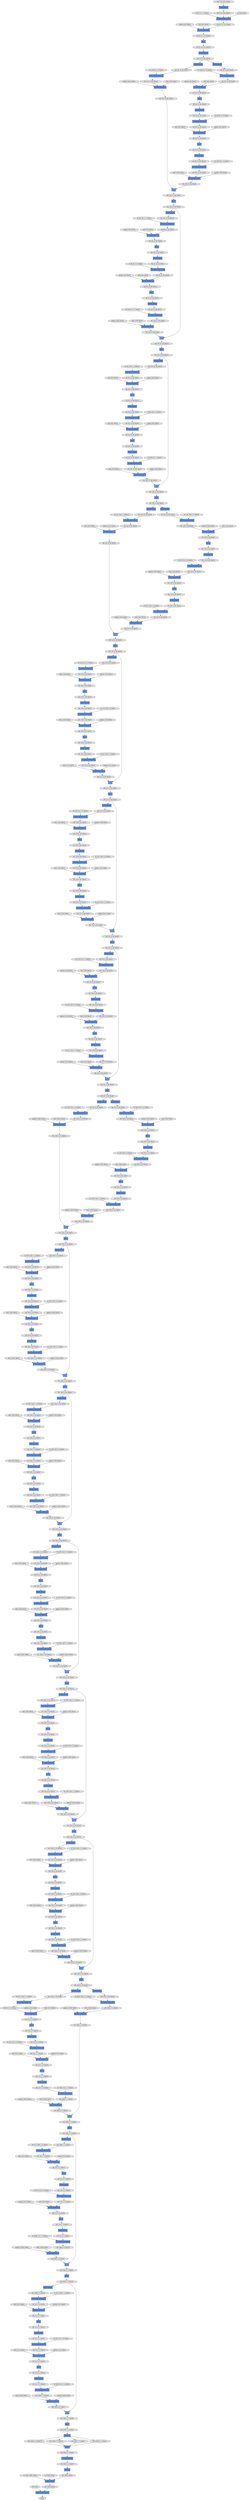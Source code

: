 digraph graphname{rankdir=TB;47619555819600 [label="(64, 512, 2, 7), float32",shape="octagon",fillcolor="#E0E0E0",style="filled"];47619555622992 [label="(64, 512, 8, 28), float32",shape="octagon",fillcolor="#E0E0E0",style="filled"];47619555819728 [label="BatchNormalization",shape="record",fillcolor="#6495ED",style="filled"];47619555623120 [label="(64, 512, 8, 28), float32",shape="octagon",fillcolor="#E0E0E0",style="filled"];47619548807376 [label="(64, 64, 15, 56), float32",shape="octagon",fillcolor="#E0E0E0",style="filled"];47619555623184 [label="(64, 512, 8, 28), float32",shape="octagon",fillcolor="#E0E0E0",style="filled"];47619548807440 [label="(64, 64, 15, 56), float32",shape="octagon",fillcolor="#E0E0E0",style="filled"];47619555819856 [label="(64, 512, 2, 7), float32",shape="octagon",fillcolor="#E0E0E0",style="filled"];47619548807504 [label="HaloExchange",shape="record",fillcolor="#6495ED",style="filled"];47617918304656 [label="W: (256, 256, 3, 3), float32",shape="octagon",fillcolor="#E0E0E0",style="filled"];47619555688848 [label="HaloExchange",shape="record",fillcolor="#6495ED",style="filled"];47617918239120 [label="W: (256, 1024, 1, 1), float32",shape="octagon",fillcolor="#E0E0E0",style="filled"];47619548807568 [label="(64, 64, 15, 56), float32",shape="octagon",fillcolor="#E0E0E0",style="filled"];47619555688912 [label="(64, 1024, 4, 14), float32",shape="octagon",fillcolor="#E0E0E0",style="filled"];47619555623376 [label="BatchNormalization",shape="record",fillcolor="#6495ED",style="filled"];47619548807696 [label="(64, 256, 15, 56), float32",shape="octagon",fillcolor="#E0E0E0",style="filled"];47619555852880 [label="(64, 2048, 2, 7), float32",shape="octagon",fillcolor="#E0E0E0",style="filled"];47619548807760 [label="(64, 256, 15, 56), float32",shape="octagon",fillcolor="#E0E0E0",style="filled"];47619555689104 [label="(64, 1024, 4, 14), float32",shape="octagon",fillcolor="#E0E0E0",style="filled"];47619548807824 [label="(64, 256, 15, 56), float32",shape="octagon",fillcolor="#E0E0E0",style="filled"];47619555853008 [label="(64, 2048, 2, 7), float32",shape="octagon",fillcolor="#E0E0E0",style="filled"];47619555820240 [label="(64, 512, 2, 7), float32",shape="octagon",fillcolor="#E0E0E0",style="filled"];47619548807888 [label="HaloExchange",shape="record",fillcolor="#6495ED",style="filled"];47619555853072 [label="(64, 2048, 2, 7), float32",shape="octagon",fillcolor="#E0E0E0",style="filled"];47619555623696 [label="(64, 512, 8, 28), float32",shape="octagon",fillcolor="#E0E0E0",style="filled"];47617918305104 [label="gamma: (256), float32",shape="octagon",fillcolor="#E0E0E0",style="filled"];47617918239568 [label="gamma: (256), float32",shape="octagon",fillcolor="#E0E0E0",style="filled"];47619555689488 [label="(64, 256, 4, 14), float32",shape="octagon",fillcolor="#E0E0E0",style="filled"];47619548808208 [label="BatchNormalization",shape="record",fillcolor="#6495ED",style="filled"];47619548808272 [label="(64, 256, 15, 56), float32",shape="octagon",fillcolor="#E0E0E0",style="filled"];47617918305424 [label="beta: (256), float32",shape="octagon",fillcolor="#E0E0E0",style="filled"];47617918239888 [label="beta: (256), float32",shape="octagon",fillcolor="#E0E0E0",style="filled"];47619548808400 [label="HaloExchange",shape="record",fillcolor="#6495ED",style="filled"];47619555624208 [label="AllGather",shape="record",fillcolor="#6495ED",style="filled"];47619548808464 [label="Convolution2DFunction",shape="record",fillcolor="#6495ED",style="filled"];47619555853648 [label="(64, 2048, 2, 7), float32",shape="octagon",fillcolor="#E0E0E0",style="filled"];47619555624272 [label="(64, 512, 8, 28), float32",shape="octagon",fillcolor="#E0E0E0",style="filled"];47619548808528 [label="(64, 256, 15, 56), float32",shape="octagon",fillcolor="#E0E0E0",style="filled"];47619555820944 [label="(64, 512, 2, 7), float32",shape="octagon",fillcolor="#E0E0E0",style="filled"];47619555689872 [label="BatchNormalization",shape="record",fillcolor="#6495ED",style="filled"];47619548808592 [label="_ + _",shape="record",fillcolor="#6495ED",style="filled"];47619555821072 [label="Convolution2DFunction",shape="record",fillcolor="#6495ED",style="filled"];47617918305808 [label="W: (1024, 256, 1, 1), float32",shape="octagon",fillcolor="#E0E0E0",style="filled"];47617918240272 [label="W: (256, 256, 3, 3), float32",shape="octagon",fillcolor="#E0E0E0",style="filled"];47619548808720 [label="(64, 64, 15, 56), float32",shape="octagon",fillcolor="#E0E0E0",style="filled"];47619548808784 [label="Convolution2DFunction",shape="record",fillcolor="#6495ED",style="filled"];47619555853968 [label="(64, 2048, 2, 7), float32",shape="octagon",fillcolor="#E0E0E0",style="filled"];47619555821200 [label="(64, 512, 2, 7), float32",shape="octagon",fillcolor="#E0E0E0",style="filled"];47619548808848 [label="(64, 64, 15, 56), float32",shape="octagon",fillcolor="#E0E0E0",style="filled"];47619555854032 [label="(64), int32",shape="octagon",fillcolor="#E0E0E0",style="filled"];47619555690192 [label="(64, 256, 4, 14), float32",shape="octagon",fillcolor="#E0E0E0",style="filled"];47619548808912 [label="Convolution2DFunction",shape="record",fillcolor="#6495ED",style="filled"];47619555690320 [label="Convolution2DFunction",shape="record",fillcolor="#6495ED",style="filled"];47619555624784 [label="(64, 256, 4, 14), float32",shape="octagon",fillcolor="#E0E0E0",style="filled"];47619555821456 [label="(64, 512, 2, 7), float32",shape="octagon",fillcolor="#E0E0E0",style="filled"];47619555854288 [label="(64, 2048, 8, 7), float32",shape="octagon",fillcolor="#E0E0E0",style="filled"];47617918306256 [label="gamma: (1024), float32",shape="octagon",fillcolor="#E0E0E0",style="filled"];47619555690448 [label="(64, 256, 4, 14), float32",shape="octagon",fillcolor="#E0E0E0",style="filled"];47617918240720 [label="gamma: (256), float32",shape="octagon",fillcolor="#E0E0E0",style="filled"];47619548809168 [label="BatchNormalization",shape="record",fillcolor="#6495ED",style="filled"];47619548809232 [label="(64, 64, 15, 56), float32",shape="octagon",fillcolor="#E0E0E0",style="filled"];47619555821648 [label="ReLU",shape="record",fillcolor="#6495ED",style="filled"];47619555690576 [label="BatchNormalization",shape="record",fillcolor="#6495ED",style="filled"];47619555821712 [label="HaloExchange",shape="record",fillcolor="#6495ED",style="filled"];47619548809360 [label="(64, 64, 15, 56), float32",shape="octagon",fillcolor="#E0E0E0",style="filled"];47619555854544 [label="Reshape",shape="record",fillcolor="#6495ED",style="filled"];47619555821776 [label="ReLU",shape="record",fillcolor="#6495ED",style="filled"];47619555690704 [label="(64, 256, 4, 14), float32",shape="octagon",fillcolor="#E0E0E0",style="filled"];47619555625168 [label="HaloExchange",shape="record",fillcolor="#6495ED",style="filled"];47619555821840 [label="(64, 2048, 2, 7), float32",shape="octagon",fillcolor="#E0E0E0",style="filled"];47617918306576 [label="beta: (1024), float32",shape="octagon",fillcolor="#E0E0E0",style="filled"];47617918241040 [label="beta: (256), float32",shape="octagon",fillcolor="#E0E0E0",style="filled"];47619548809488 [label="ReLU",shape="record",fillcolor="#6495ED",style="filled"];47619548809552 [label="(64, 64, 15, 56), float32",shape="octagon",fillcolor="#E0E0E0",style="filled"];47619555821968 [label="(64, 2048, 2, 7), float32",shape="octagon",fillcolor="#E0E0E0",style="filled"];47619548809616 [label="ReLU",shape="record",fillcolor="#6495ED",style="filled"];47617843857808 [label="W: (64, 3, 7, 7), float32",shape="octagon",fillcolor="#E0E0E0",style="filled"];47619555822032 [label="BatchNormalization",shape="record",fillcolor="#6495ED",style="filled"];47619555690960 [label="ReLU",shape="record",fillcolor="#6495ED",style="filled"];47619555625424 [label="Convolution2DFunction",shape="record",fillcolor="#6495ED",style="filled"];47619548809680 [label="(64, 64, 15, 56), float32",shape="octagon",fillcolor="#E0E0E0",style="filled"];47619555854864 [label="(64, 2048, 2, 1), float32",shape="octagon",fillcolor="#E0E0E0",style="filled"];47619555691024 [label="(64, 256, 4, 14), float32",shape="octagon",fillcolor="#E0E0E0",style="filled"];47619555625488 [label="(64, 256, 4, 14), float32",shape="octagon",fillcolor="#E0E0E0",style="filled"];47619548809744 [label="Convolution2DFunction",shape="record",fillcolor="#6495ED",style="filled"];47619555822224 [label="ReLU",shape="record",fillcolor="#6495ED",style="filled"];47617918241424 [label="W: (1024, 256, 1, 1), float32",shape="octagon",fillcolor="#E0E0E0",style="filled"];47619555625616 [label="_ + _",shape="record",fillcolor="#6495ED",style="filled"];47619555625744 [label="(64, 256, 4, 14), float32",shape="octagon",fillcolor="#E0E0E0",style="filled"];47619548810000 [label="BatchNormalization",shape="record",fillcolor="#6495ED",style="filled"];47619548810064 [label="(64, 64, 15, 56), float32",shape="octagon",fillcolor="#E0E0E0",style="filled"];47619555822480 [label="Convolution2DFunction",shape="record",fillcolor="#6495ED",style="filled"];47617918307216 [label="W: (256, 1024, 1, 1), float32",shape="octagon",fillcolor="#E0E0E0",style="filled"];47619555691408 [label="ReLU",shape="record",fillcolor="#6495ED",style="filled"];47619555625872 [label="HaloExchange",shape="record",fillcolor="#6495ED",style="filled"];47619555822544 [label="(64, 2048, 2, 7), float32",shape="octagon",fillcolor="#E0E0E0",style="filled"];47619548810192 [label="(64, 64, 15, 56), float32",shape="octagon",fillcolor="#E0E0E0",style="filled"];47617843858320 [label="gamma: (64), float32",shape="octagon",fillcolor="#E0E0E0",style="filled"];47619555855376 [label="LinearFunction",shape="record",fillcolor="#6495ED",style="filled"];47619555626000 [label="(64, 256, 4, 14), float32",shape="octagon",fillcolor="#E0E0E0",style="filled"];47619548810256 [label="HaloExchange",shape="record",fillcolor="#6495ED",style="filled"];47617918241872 [label="gamma: (1024), float32",shape="octagon",fillcolor="#E0E0E0",style="filled"];47619548810320 [label="(64, 256, 15, 56), float32",shape="octagon",fillcolor="#E0E0E0",style="filled"];47619555691664 [label="Convolution2DFunction",shape="record",fillcolor="#6495ED",style="filled"];47619548810384 [label="(64, 256, 15, 56), float32",shape="octagon",fillcolor="#E0E0E0",style="filled"];47619555691728 [label="(64, 256, 4, 14), float32",shape="octagon",fillcolor="#E0E0E0",style="filled"];47619548810448 [label="(64, 256, 15, 56), float32",shape="octagon",fillcolor="#E0E0E0",style="filled"];47617843858640 [label="beta: (64), float32",shape="octagon",fillcolor="#E0E0E0",style="filled"];47619548810512 [label="BatchNormalization",shape="record",fillcolor="#6495ED",style="filled"];47617918307664 [label="gamma: (256), float32",shape="octagon",fillcolor="#E0E0E0",style="filled"];47619555691856 [label="HaloExchange",shape="record",fillcolor="#6495ED",style="filled"];47619555626320 [label="ReLU",shape="record",fillcolor="#6495ED",style="filled"];47619548810576 [label="BatchNormalization",shape="record",fillcolor="#6495ED",style="filled"];47619555855760 [label="(64, 4096), float32",shape="octagon",fillcolor="#E0E0E0",style="filled"];47617918242192 [label="beta: (1024), float32",shape="octagon",fillcolor="#E0E0E0",style="filled"];47619555626384 [label="(64, 256, 4, 14), float32",shape="octagon",fillcolor="#E0E0E0",style="filled"];47619555823056 [label="Concat",shape="record",fillcolor="#6495ED",style="filled"];47619555691984 [label="(64, 256, 4, 14), float32",shape="octagon",fillcolor="#E0E0E0",style="filled"];47619555823120 [label="(64, 2048, 2, 7), float32",shape="octagon",fillcolor="#E0E0E0",style="filled"];47619555692112 [label="_ + _",shape="record",fillcolor="#6495ED",style="filled"];47619548810832 [label="ReLU",shape="record",fillcolor="#6495ED",style="filled"];47617918307984 [label="beta: (256), float32",shape="octagon",fillcolor="#E0E0E0",style="filled"];47619548810896 [label="(64, 256, 15, 56), float32",shape="octagon",fillcolor="#E0E0E0",style="filled"];47619555823312 [label="(64, 2048, 2, 7), float32",shape="octagon",fillcolor="#E0E0E0",style="filled"];47619555692240 [label="(64, 256, 4, 14), float32",shape="octagon",fillcolor="#E0E0E0",style="filled"];47619555823376 [label="HaloExchange",shape="record",fillcolor="#6495ED",style="filled"];47619555626768 [label="Convolution2DFunction",shape="record",fillcolor="#6495ED",style="filled"];47619555823440 [label="Convolution2DFunction",shape="record",fillcolor="#6495ED",style="filled"];47619548811088 [label="HaloExchange",shape="record",fillcolor="#6495ED",style="filled"];47619555856272 [label="(64, 1000), float32",shape="octagon",fillcolor="#E0E0E0",style="filled"];47619548811152 [label="(64, 256, 15, 56), float32",shape="octagon",fillcolor="#E0E0E0",style="filled"];47617843859344 [label="W: (64, 64, 1, 1), float32",shape="octagon",fillcolor="#E0E0E0",style="filled"];47619555856336 [label="float32",shape="octagon",fillcolor="#E0E0E0",style="filled"];47619555692496 [label="Convolution2DFunction",shape="record",fillcolor="#6495ED",style="filled"];47617918242768 [label="W: (256, 1024, 1, 1), float32",shape="octagon",fillcolor="#E0E0E0",style="filled"];47619548811216 [label="ReLU",shape="record",fillcolor="#6495ED",style="filled"];47619555790992 [label="(64, 2048, 2, 7), float32",shape="octagon",fillcolor="#E0E0E0",style="filled"];47619555791120 [label="(64, 1024, 4, 14), float32",shape="octagon",fillcolor="#E0E0E0",style="filled"];47619555791184 [label="HaloExchange",shape="record",fillcolor="#6495ED",style="filled"];47619555791376 [label="BatchNormalization",shape="record",fillcolor="#6495ED",style="filled"];47619555791632 [label="HaloExchange",shape="record",fillcolor="#6495ED",style="filled"];47619555791696 [label="(64, 2048, 2, 7), float32",shape="octagon",fillcolor="#E0E0E0",style="filled"];47619555792080 [label="(64, 2048, 2, 7), float32",shape="octagon",fillcolor="#E0E0E0",style="filled"];47619555792208 [label="(64, 2048, 2, 7), float32",shape="octagon",fillcolor="#E0E0E0",style="filled"];47619555792336 [label="(64, 2048, 2, 7), float32",shape="octagon",fillcolor="#E0E0E0",style="filled"];47619555792400 [label="_ + _",shape="record",fillcolor="#6495ED",style="filled"];47619555792592 [label="Convolution2DFunction",shape="record",fillcolor="#6495ED",style="filled"];47619555792848 [label="HaloExchange",shape="record",fillcolor="#6495ED",style="filled"];47619555792912 [label="(64, 2048, 2, 7), float32",shape="octagon",fillcolor="#E0E0E0",style="filled"];47619555793424 [label="HaloExchange",shape="record",fillcolor="#6495ED",style="filled"];47619555793488 [label="(64, 2048, 2, 7), float32",shape="octagon",fillcolor="#E0E0E0",style="filled"];47619555793936 [label="ReLU",shape="record",fillcolor="#6495ED",style="filled"];47619555794000 [label="(64, 512, 2, 7), float32",shape="octagon",fillcolor="#E0E0E0",style="filled"];47619555794384 [label="Convolution2DFunction",shape="record",fillcolor="#6495ED",style="filled"];47619555794640 [label="BatchNormalization",shape="record",fillcolor="#6495ED",style="filled"];47619555794704 [label="(64, 512, 2, 7), float32",shape="octagon",fillcolor="#E0E0E0",style="filled"];47619555794832 [label="ReLU",shape="record",fillcolor="#6495ED",style="filled"];47619555696720 [label="BatchNormalization",shape="record",fillcolor="#6495ED",style="filled"];47617918279760 [label="gamma: (256), float32",shape="octagon",fillcolor="#E0E0E0",style="filled"];47619555696784 [label="(64, 1024, 4, 14), float32",shape="octagon",fillcolor="#E0E0E0",style="filled"];47617918345424 [label="gamma: (512), float32",shape="octagon",fillcolor="#E0E0E0",style="filled"];47619555696912 [label="(64, 1024, 4, 14), float32",shape="octagon",fillcolor="#E0E0E0",style="filled"];47617844060496 [label="W: (128, 512, 1, 1), float32",shape="octagon",fillcolor="#E0E0E0",style="filled"];47617918280080 [label="beta: (256), float32",shape="octagon",fillcolor="#E0E0E0",style="filled"];47617918345744 [label="beta: (512), float32",shape="octagon",fillcolor="#E0E0E0",style="filled"];47619555664592 [label="(64, 256, 4, 14), float32",shape="octagon",fillcolor="#E0E0E0",style="filled"];47617918280464 [label="W: (256, 256, 3, 3), float32",shape="octagon",fillcolor="#E0E0E0",style="filled"];47619555697424 [label="BatchNormalization",shape="record",fillcolor="#6495ED",style="filled"];47617844060944 [label="gamma: (128), float32",shape="octagon",fillcolor="#E0E0E0",style="filled"];47619555697488 [label="(64, 1024, 4, 14), float32",shape="octagon",fillcolor="#E0E0E0",style="filled"];47619555664720 [label="BatchNormalization",shape="record",fillcolor="#6495ED",style="filled"];47617918346128 [label="W: (2048, 512, 1, 1), float32",shape="octagon",fillcolor="#E0E0E0",style="filled"];47619555664848 [label="(64, 256, 4, 14), float32",shape="octagon",fillcolor="#E0E0E0",style="filled"];47619555664976 [label="BatchNormalization",shape="record",fillcolor="#6495ED",style="filled"];47617844061264 [label="beta: (128), float32",shape="octagon",fillcolor="#E0E0E0",style="filled"];47617918280912 [label="gamma: (256), float32",shape="octagon",fillcolor="#E0E0E0",style="filled"];47619555665104 [label="(64, 256, 4, 14), float32",shape="octagon",fillcolor="#E0E0E0",style="filled"];47617918346576 [label="gamma: (2048), float32",shape="octagon",fillcolor="#E0E0E0",style="filled"];47619555698000 [label="HaloExchange",shape="record",fillcolor="#6495ED",style="filled"];47619555698064 [label="(64, 1024, 4, 14), float32",shape="octagon",fillcolor="#E0E0E0",style="filled"];47617844061648 [label="W: (128, 128, 3, 3), float32",shape="octagon",fillcolor="#E0E0E0",style="filled"];47617918281232 [label="beta: (256), float32",shape="octagon",fillcolor="#E0E0E0",style="filled"];47619555698256 [label="(64, 1024, 4, 14), float32",shape="octagon",fillcolor="#E0E0E0",style="filled"];47619555665488 [label="(64, 256, 4, 14), float32",shape="octagon",fillcolor="#E0E0E0",style="filled"];47617918346896 [label="beta: (2048), float32",shape="octagon",fillcolor="#E0E0E0",style="filled"];47617918281616 [label="W: (1024, 256, 1, 1), float32",shape="octagon",fillcolor="#E0E0E0",style="filled"];47617844062096 [label="gamma: (128), float32",shape="octagon",fillcolor="#E0E0E0",style="filled"];47619555698640 [label="(64, 256, 4, 14), float32",shape="octagon",fillcolor="#E0E0E0",style="filled"];47617918347280 [label="W: (2048, 1024, 1, 1), float32",shape="octagon",fillcolor="#E0E0E0",style="filled"];47619555666128 [label="Convolution2DFunction",shape="record",fillcolor="#6495ED",style="filled"];47617844062416 [label="beta: (128), float32",shape="octagon",fillcolor="#E0E0E0",style="filled"];47619555666192 [label="(64, 256, 4, 14), float32",shape="octagon",fillcolor="#E0E0E0",style="filled"];47619555699024 [label="_ + _",shape="record",fillcolor="#6495ED",style="filled"];47617918282064 [label="gamma: (1024), float32",shape="octagon",fillcolor="#E0E0E0",style="filled"];47619555666320 [label="ReLU",shape="record",fillcolor="#6495ED",style="filled"];47617918347728 [label="gamma: (2048), float32",shape="octagon",fillcolor="#E0E0E0",style="filled"];47619555666448 [label="(64, 256, 4, 14), float32",shape="octagon",fillcolor="#E0E0E0",style="filled"];47619555699280 [label="Convolution2DFunction",shape="record",fillcolor="#6495ED",style="filled"];47617844062800 [label="W: (512, 128, 1, 1), float32",shape="octagon",fillcolor="#E0E0E0",style="filled"];47617918282384 [label="beta: (1024), float32",shape="octagon",fillcolor="#E0E0E0",style="filled"];47619555699344 [label="(64, 256, 4, 14), float32",shape="octagon",fillcolor="#E0E0E0",style="filled"];47619555666576 [label="_ + _",shape="record",fillcolor="#6495ED",style="filled"];47617918348048 [label="beta: (2048), float32",shape="octagon",fillcolor="#E0E0E0",style="filled"];47619555699472 [label="ReLU",shape="record",fillcolor="#6495ED",style="filled"];47619555666704 [label="(64, 256, 4, 14), float32",shape="octagon",fillcolor="#E0E0E0",style="filled"];47619555699600 [label="(64, 256, 4, 14), float32",shape="octagon",fillcolor="#E0E0E0",style="filled"];47619555666896 [label="ReLU",shape="record",fillcolor="#6495ED",style="filled"];47619555699728 [label="HaloExchange",shape="record",fillcolor="#6495ED",style="filled"];47619555666960 [label="HaloExchange",shape="record",fillcolor="#6495ED",style="filled"];47617844063248 [label="gamma: (512), float32",shape="octagon",fillcolor="#E0E0E0",style="filled"];47619555699856 [label="(64, 256, 4, 14), float32",shape="octagon",fillcolor="#E0E0E0",style="filled"];47619555667088 [label="(64, 1024, 4, 14), float32",shape="octagon",fillcolor="#E0E0E0",style="filled"];47617918282960 [label="W: (256, 1024, 1, 1), float32",shape="octagon",fillcolor="#E0E0E0",style="filled"];47619555667216 [label="(64, 1024, 4, 14), float32",shape="octagon",fillcolor="#E0E0E0",style="filled"];47617918348624 [label="W: (512, 2048, 1, 1), float32",shape="octagon",fillcolor="#E0E0E0",style="filled"];47619555667280 [label="BatchNormalization",shape="record",fillcolor="#6495ED",style="filled"];47617844063568 [label="beta: (512), float32",shape="octagon",fillcolor="#E0E0E0",style="filled"];47619555700176 [label="ReLU",shape="record",fillcolor="#6495ED",style="filled"];47619555700240 [label="(64, 256, 4, 14), float32",shape="octagon",fillcolor="#E0E0E0",style="filled"];47619555667472 [label="ReLU",shape="record",fillcolor="#6495ED",style="filled"];47617918283408 [label="gamma: (256), float32",shape="octagon",fillcolor="#E0E0E0",style="filled"];47617918349072 [label="gamma: (512), float32",shape="octagon",fillcolor="#E0E0E0",style="filled"];47619555667728 [label="Convolution2DFunction",shape="record",fillcolor="#6495ED",style="filled"];47619555667792 [label="(64, 1024, 4, 14), float32",shape="octagon",fillcolor="#E0E0E0",style="filled"];47619555700624 [label="Convolution2DFunction",shape="record",fillcolor="#6495ED",style="filled"];47617844064144 [label="W: (128, 512, 1, 1), float32",shape="octagon",fillcolor="#E0E0E0",style="filled"];47617918283728 [label="beta: (256), float32",shape="octagon",fillcolor="#E0E0E0",style="filled"];47619555733584 [label="BatchNormalization",shape="record",fillcolor="#6495ED",style="filled"];47619548655760 [label="Convolution2DFunction",shape="record",fillcolor="#6495ED",style="filled"];47619555733712 [label="(64, 256, 4, 14), float32",shape="octagon",fillcolor="#E0E0E0",style="filled"];47617843933520 [label="gamma: (64), float32",shape="octagon",fillcolor="#E0E0E0",style="filled"];47619555734096 [label="(64, 256, 4, 14), float32",shape="octagon",fillcolor="#E0E0E0",style="filled"];47617843933840 [label="beta: (64), float32",shape="octagon",fillcolor="#E0E0E0",style="filled"];47617843934224 [label="W: (64, 64, 3, 3), float32",shape="octagon",fillcolor="#E0E0E0",style="filled"];47619555734800 [label="(64, 256, 4, 14), float32",shape="octagon",fillcolor="#E0E0E0",style="filled"];47619555734928 [label="Convolution2DFunction",shape="record",fillcolor="#6495ED",style="filled"];47617843934672 [label="gamma: (64), float32",shape="octagon",fillcolor="#E0E0E0",style="filled"];47619555735056 [label="(64, 256, 4, 14), float32",shape="octagon",fillcolor="#E0E0E0",style="filled"];47619555735312 [label="(64, 256, 4, 14), float32",shape="octagon",fillcolor="#E0E0E0",style="filled"];47617843934992 [label="beta: (64), float32",shape="octagon",fillcolor="#E0E0E0",style="filled"];47619555735504 [label="Convolution2DFunction",shape="record",fillcolor="#6495ED",style="filled"];47619555735568 [label="HaloExchange",shape="record",fillcolor="#6495ED",style="filled"];47619555735632 [label="ReLU",shape="record",fillcolor="#6495ED",style="filled"];47619555735696 [label="(64, 1024, 4, 14), float32",shape="octagon",fillcolor="#E0E0E0",style="filled"];47617843935376 [label="W: (256, 64, 1, 1), float32",shape="octagon",fillcolor="#E0E0E0",style="filled"];47619555735824 [label="(64, 1024, 4, 14), float32",shape="octagon",fillcolor="#E0E0E0",style="filled"];47619555735888 [label="BatchNormalization",shape="record",fillcolor="#6495ED",style="filled"];47619555736080 [label="ReLU",shape="record",fillcolor="#6495ED",style="filled"];47617843935824 [label="gamma: (256), float32",shape="octagon",fillcolor="#E0E0E0",style="filled"];47619555736336 [label="Convolution2DFunction",shape="record",fillcolor="#6495ED",style="filled"];47619555736400 [label="(64, 1024, 4, 14), float32",shape="octagon",fillcolor="#E0E0E0",style="filled"];47617843936144 [label="beta: (256), float32",shape="octagon",fillcolor="#E0E0E0",style="filled"];47617843936528 [label="W: (256, 64, 1, 1), float32",shape="octagon",fillcolor="#E0E0E0",style="filled"];47619555736912 [label="ReLU",shape="record",fillcolor="#6495ED",style="filled"];47619555736976 [label="(64, 1024, 4, 14), float32",shape="octagon",fillcolor="#E0E0E0",style="filled"];47619555737168 [label="(64, 1024, 4, 14), float32",shape="octagon",fillcolor="#E0E0E0",style="filled"];47619555737296 [label="HaloExchange",shape="record",fillcolor="#6495ED",style="filled"];47617843936976 [label="gamma: (256), float32",shape="octagon",fillcolor="#E0E0E0",style="filled"];47619555737488 [label="ReLU",shape="record",fillcolor="#6495ED",style="filled"];47619555737552 [label="(64, 256, 4, 14), float32",shape="octagon",fillcolor="#E0E0E0",style="filled"];47617844101200 [label="gamma: (256), float32",shape="octagon",fillcolor="#E0E0E0",style="filled"];47619555606608 [label="BatchNormalization",shape="record",fillcolor="#6495ED",style="filled"];47619537682512 [label="Convolution2DFunction",shape="record",fillcolor="#6495ED",style="filled"];47619537649744 [label="(64, 64, 15, 56), float32",shape="octagon",fillcolor="#E0E0E0",style="filled"];47617918386320 [label="W: (512, 512, 3, 3), float32",shape="octagon",fillcolor="#E0E0E0",style="filled"];47619555639440 [label="(64, 256, 4, 14), float32",shape="octagon",fillcolor="#E0E0E0",style="filled"];47619555606672 [label="(64, 512, 8, 28), float32",shape="octagon",fillcolor="#E0E0E0",style="filled"];47617844035728 [label="beta: (512), float32",shape="octagon",fillcolor="#E0E0E0",style="filled"];47619537682576 [label="(64, 256, 15, 56), float32",shape="octagon",fillcolor="#E0E0E0",style="filled"];47619537649808 [label="(64, 64, 15, 56), float32",shape="octagon",fillcolor="#E0E0E0",style="filled"];47619555639568 [label="BatchNormalization",shape="record",fillcolor="#6495ED",style="filled"];47619537649936 [label="(64, 64, 15, 56), float32",shape="octagon",fillcolor="#E0E0E0",style="filled"];47619555606864 [label="Convolution2DFunction",shape="record",fillcolor="#6495ED",style="filled"];47617844003152 [label="W: (64, 256, 1, 1), float32",shape="octagon",fillcolor="#E0E0E0",style="filled"];47619555639696 [label="(64, 256, 4, 14), float32",shape="octagon",fillcolor="#E0E0E0",style="filled"];47617844101520 [label="beta: (256), float32",shape="octagon",fillcolor="#E0E0E0",style="filled"];47619555606928 [label="(64, 512, 8, 28), float32",shape="octagon",fillcolor="#E0E0E0",style="filled"];47617918255568 [label="gamma: (256), float32",shape="octagon",fillcolor="#E0E0E0",style="filled"];47619537650128 [label="BatchNormalization",shape="record",fillcolor="#6495ED",style="filled"];47619555639824 [label="Convolution2DFunction",shape="record",fillcolor="#6495ED",style="filled"];47619555607056 [label="(64, 512, 8, 28), float32",shape="octagon",fillcolor="#E0E0E0",style="filled"];47619537650192 [label="Convolution2DFunction",shape="record",fillcolor="#6495ED",style="filled"];47617918386768 [label="gamma: (512), float32",shape="octagon",fillcolor="#E0E0E0",style="filled"];47619537683024 [label="(64, 256, 15, 56), float32",shape="octagon",fillcolor="#E0E0E0",style="filled"];47619555639952 [label="(64, 256, 4, 14), float32",shape="octagon",fillcolor="#E0E0E0",style="filled"];47619537650320 [label="(64, 64, 15, 56), float32",shape="octagon",fillcolor="#E0E0E0",style="filled"];47617844036304 [label="W: (128, 512, 1, 1), float32",shape="octagon",fillcolor="#E0E0E0",style="filled"];47619537683152 [label="(64, 256, 15, 56), float32",shape="octagon",fillcolor="#E0E0E0",style="filled"];47617918255888 [label="beta: (256), float32",shape="octagon",fillcolor="#E0E0E0",style="filled"];47617844101904 [label="W: (256, 256, 3, 3), float32",shape="octagon",fillcolor="#E0E0E0",style="filled"];47617844003600 [label="gamma: (64), float32",shape="octagon",fillcolor="#E0E0E0",style="filled"];47617620296464 [label="HaloExchange",shape="record",fillcolor="#6495ED",style="filled"];47619537683280 [label="ReLU",shape="record",fillcolor="#6495ED",style="filled"];47619495969616 [label="HaloExchange",shape="record",fillcolor="#6495ED",style="filled"];47617918387088 [label="beta: (512), float32",shape="octagon",fillcolor="#E0E0E0",style="filled"];47619555607440 [label="(64, 128, 8, 28), float32",shape="octagon",fillcolor="#E0E0E0",style="filled"];47619537650576 [label="(64, 256, 15, 56), float32",shape="octagon",fillcolor="#E0E0E0",style="filled"];47619555640272 [label="BatchNormalization",shape="record",fillcolor="#6495ED",style="filled"];47619555640336 [label="(64, 1024, 4, 14), float32",shape="octagon",fillcolor="#E0E0E0",style="filled"];47619537683472 [label="(64, 256, 15, 56), float32",shape="octagon",fillcolor="#E0E0E0",style="filled"];47619537650704 [label="(64, 64, 31, 112), float32",shape="octagon",fillcolor="#E0E0E0",style="filled"];47617844003920 [label="beta: (64), float32",shape="octagon",fillcolor="#E0E0E0",style="filled"];47619537683536 [label="(64, 64, 15, 56), float32",shape="octagon",fillcolor="#E0E0E0",style="filled"];47619537650768 [label="(64, 64, 15, 56), float32",shape="octagon",fillcolor="#E0E0E0",style="filled"];47619537716304 [label="(64, 3, 62, 224), float32",shape="octagon",fillcolor="#E0E0E0",style="filled"];47617918256272 [label="W: (256, 256, 3, 3), float32",shape="octagon",fillcolor="#E0E0E0",style="filled"];47619555640464 [label="(64, 512, 8, 28), float32",shape="octagon",fillcolor="#E0E0E0",style="filled"];47619537650832 [label="HaloExchange",shape="record",fillcolor="#6495ED",style="filled"];47617844036752 [label="gamma: (128), float32",shape="octagon",fillcolor="#E0E0E0",style="filled"];47619555640528 [label="HaloExchange",shape="record",fillcolor="#6495ED",style="filled"];47617844102352 [label="gamma: (256), float32",shape="octagon",fillcolor="#E0E0E0",style="filled"];47619537650896 [label="(64, 64, 15, 56), float32",shape="octagon",fillcolor="#E0E0E0",style="filled"];47619537716432 [label="Convolution2DFunction",shape="record",fillcolor="#6495ED",style="filled"];47617918387472 [label="W: (2048, 512, 1, 1), float32",shape="octagon",fillcolor="#E0E0E0",style="filled"];47619555607824 [label="BatchNormalization",shape="record",fillcolor="#6495ED",style="filled"];47619537683728 [label="(64, 64, 15, 56), float32",shape="octagon",fillcolor="#E0E0E0",style="filled"];47619537650960 [label="HaloExchange",shape="record",fillcolor="#6495ED",style="filled"];47619555640720 [label="BatchNormalization",shape="record",fillcolor="#6495ED",style="filled"];47617844037072 [label="beta: (128), float32",shape="octagon",fillcolor="#E0E0E0",style="filled"];47617844004304 [label="W: (64, 64, 3, 3), float32",shape="octagon",fillcolor="#E0E0E0",style="filled"];47617844102672 [label="beta: (256), float32",shape="octagon",fillcolor="#E0E0E0",style="filled"];47619555608080 [label="Convolution2DFunction",shape="record",fillcolor="#6495ED",style="filled"];47617918256720 [label="gamma: (256), float32",shape="octagon",fillcolor="#E0E0E0",style="filled"];47619555608144 [label="(64, 128, 8, 28), float32",shape="octagon",fillcolor="#E0E0E0",style="filled"];47619537684048 [label="HaloExchange",shape="record",fillcolor="#6495ED",style="filled"];47619537651280 [label="HaloExchange",shape="record",fillcolor="#6495ED",style="filled"];47619555640976 [label="ReLU",shape="record",fillcolor="#6495ED",style="filled"];47619537684112 [label="BatchNormalization",shape="record",fillcolor="#6495ED",style="filled"];47619537651344 [label="(64, 64, 15, 56), float32",shape="octagon",fillcolor="#E0E0E0",style="filled"];47617918387920 [label="gamma: (2048), float32",shape="octagon",fillcolor="#E0E0E0",style="filled"];47619555641040 [label="(64, 1024, 4, 14), float32",shape="octagon",fillcolor="#E0E0E0",style="filled"];47619537651408 [label="Convolution2DFunction",shape="record",fillcolor="#6495ED",style="filled"];47619555608400 [label="(64, 128, 8, 28), float32",shape="octagon",fillcolor="#E0E0E0",style="filled"];47617844037456 [label="W: (128, 128, 3, 3), float32",shape="octagon",fillcolor="#E0E0E0",style="filled"];47619537651536 [label="Convolution2DFunction",shape="record",fillcolor="#6495ED",style="filled"];47617918257040 [label="beta: (256), float32",shape="octagon",fillcolor="#E0E0E0",style="filled"];47617844103056 [label="W: (1024, 256, 1, 1), float32",shape="octagon",fillcolor="#E0E0E0",style="filled"];47617844004752 [label="gamma: (64), float32",shape="octagon",fillcolor="#E0E0E0",style="filled"];47619555608528 [label="HaloExchange",shape="record",fillcolor="#6495ED",style="filled"];47619537684432 [label="(64, 256, 15, 56), float32",shape="octagon",fillcolor="#E0E0E0",style="filled"];47619537651664 [label="BatchNormalization",shape="record",fillcolor="#6495ED",style="filled"];47617918388240 [label="beta: (2048), float32",shape="octagon",fillcolor="#E0E0E0",style="filled"];47619537651728 [label="ReLU",shape="record",fillcolor="#6495ED",style="filled"];47619555641424 [label="(64, 1024, 4, 14), float32",shape="octagon",fillcolor="#E0E0E0",style="filled"];47619555608656 [label="(64, 128, 8, 28), float32",shape="octagon",fillcolor="#E0E0E0",style="filled"];47619555641488 [label="ReLU",shape="record",fillcolor="#6495ED",style="filled"];47619537684624 [label="ReLU",shape="record",fillcolor="#6495ED",style="filled"];47619537651856 [label="(64, 64, 15, 56), float32",shape="octagon",fillcolor="#E0E0E0",style="filled"];47619555641552 [label="(64, 1024, 4, 14), float32",shape="octagon",fillcolor="#E0E0E0",style="filled"];47617844005072 [label="beta: (64), float32",shape="octagon",fillcolor="#E0E0E0",style="filled"];47619537684688 [label="_ + _",shape="record",fillcolor="#6495ED",style="filled"];47619537717456 [label="(64, 64, 31, 112), float32",shape="octagon",fillcolor="#E0E0E0",style="filled"];47617918257424 [label="W: (1024, 256, 1, 1), float32",shape="octagon",fillcolor="#E0E0E0",style="filled"];47617844037904 [label="gamma: (128), float32",shape="octagon",fillcolor="#E0E0E0",style="filled"];47619537684752 [label="BatchNormalization",shape="record",fillcolor="#6495ED",style="filled"];47619555641680 [label="(64, 1024, 4, 14), float32",shape="octagon",fillcolor="#E0E0E0",style="filled"];47617844103504 [label="gamma: (1024), float32",shape="octagon",fillcolor="#E0E0E0",style="filled"];47619537684816 [label="ReLU",shape="record",fillcolor="#6495ED",style="filled"];47619537717584 [label="HaloExchange",shape="record",fillcolor="#6495ED",style="filled"];47619555641744 [label="Convolution2DFunction",shape="record",fillcolor="#6495ED",style="filled"];47619555608976 [label="ReLU",shape="record",fillcolor="#6495ED",style="filled"];47619537684880 [label="Convolution2DFunction",shape="record",fillcolor="#6495ED",style="filled"];47619537652048 [label="BatchNormalization",shape="record",fillcolor="#6495ED",style="filled"];47619555609040 [label="(64, 128, 8, 28), float32",shape="octagon",fillcolor="#E0E0E0",style="filled"];47619555641936 [label="Convolution2DFunction",shape="record",fillcolor="#6495ED",style="filled"];47617844038224 [label="beta: (128), float32",shape="octagon",fillcolor="#E0E0E0",style="filled"];47617844005456 [label="W: (256, 64, 1, 1), float32",shape="octagon",fillcolor="#E0E0E0",style="filled"];47617918388880 [label="W: (1000, 4096), float32",shape="octagon",fillcolor="#E0E0E0",style="filled"];47617844103824 [label="beta: (1024), float32",shape="octagon",fillcolor="#E0E0E0",style="filled"];47617918257872 [label="gamma: (1024), float32",shape="octagon",fillcolor="#E0E0E0",style="filled"];47619537652432 [label="ReLU",shape="record",fillcolor="#6495ED",style="filled"];47619537652496 [label="HaloExchange",shape="record",fillcolor="#6495ED",style="filled"];47619537718032 [label="ReLU",shape="record",fillcolor="#6495ED",style="filled"];47619555642192 [label="HaloExchange",shape="record",fillcolor="#6495ED",style="filled"];47619555609424 [label="Convolution2DFunction",shape="record",fillcolor="#6495ED",style="filled"];47619537685328 [label="BatchNormalization",shape="record",fillcolor="#6495ED",style="filled"];47619555642256 [label="(64, 1024, 4, 14), float32",shape="octagon",fillcolor="#E0E0E0",style="filled"];47619537652624 [label="(64, 64, 15, 56), float32",shape="octagon",fillcolor="#E0E0E0",style="filled"];47617844038608 [label="W: (512, 128, 1, 1), float32",shape="octagon",fillcolor="#E0E0E0",style="filled"];47617918389264 [label="b: (1000), float32",shape="octagon",fillcolor="#E0E0E0",style="filled"];47617918258192 [label="beta: (1024), float32",shape="octagon",fillcolor="#E0E0E0",style="filled"];47617844104208 [label="W: (1024, 512, 1, 1), float32",shape="octagon",fillcolor="#E0E0E0",style="filled"];47617844005904 [label="gamma: (256), float32",shape="octagon",fillcolor="#E0E0E0",style="filled"];47619555609680 [label="BatchNormalization",shape="record",fillcolor="#6495ED",style="filled"];47619555609744 [label="(64, 128, 8, 28), float32",shape="octagon",fillcolor="#E0E0E0",style="filled"];47619537685648 [label="Convolution2DFunction",shape="record",fillcolor="#6495ED",style="filled"];47619537652880 [label="BatchNormalization",shape="record",fillcolor="#6495ED",style="filled"];47619555609872 [label="ReLU",shape="record",fillcolor="#6495ED",style="filled"];47619537685776 [label="(64, 64, 15, 56), float32",shape="octagon",fillcolor="#E0E0E0",style="filled"];47619537653008 [label="(64, 64, 15, 56), float32",shape="octagon",fillcolor="#E0E0E0",style="filled"];47617844006224 [label="beta: (256), float32",shape="octagon",fillcolor="#E0E0E0",style="filled"];47619537653072 [label="ReLU",shape="record",fillcolor="#6495ED",style="filled"];47619555642768 [label="HaloExchange",shape="record",fillcolor="#6495ED",style="filled"];47619555610000 [label="(64, 128, 8, 28), float32",shape="octagon",fillcolor="#E0E0E0",style="filled"];47617844039056 [label="gamma: (512), float32",shape="octagon",fillcolor="#E0E0E0",style="filled"];47619537685904 [label="(64, 64, 15, 56), float32",shape="octagon",fillcolor="#E0E0E0",style="filled"];47619537685968 [label="HaloExchange",shape="record",fillcolor="#6495ED",style="filled"];47619555642832 [label="(64, 1024, 4, 14), float32",shape="octagon",fillcolor="#E0E0E0",style="filled"];47617844104656 [label="gamma: (1024), float32",shape="octagon",fillcolor="#E0E0E0",style="filled"];47619537653200 [label="(64, 64, 15, 56), float32",shape="octagon",fillcolor="#E0E0E0",style="filled"];47619555610128 [label="_ + _",shape="record",fillcolor="#6495ED",style="filled"];47619537686032 [label="(64, 256, 15, 56), float32",shape="octagon",fillcolor="#E0E0E0",style="filled"];47617918258768 [label="W: (256, 1024, 1, 1), float32",shape="octagon",fillcolor="#E0E0E0",style="filled"];47619555610256 [label="(64, 128, 8, 28), float32",shape="octagon",fillcolor="#E0E0E0",style="filled"];47619555643088 [label="HaloExchange",shape="record",fillcolor="#6495ED",style="filled"];47617844039376 [label="beta: (512), float32",shape="octagon",fillcolor="#E0E0E0",style="filled"];47617844104976 [label="beta: (1024), float32",shape="octagon",fillcolor="#E0E0E0",style="filled"];47619555610448 [label="ReLU",shape="record",fillcolor="#6495ED",style="filled"];47619537653584 [label="HaloExchange",shape="record",fillcolor="#6495ED",style="filled"];47619555643280 [label="ReLU",shape="record",fillcolor="#6495ED",style="filled"];47617844006800 [label="W: (128, 256, 1, 1), float32",shape="octagon",fillcolor="#E0E0E0",style="filled"];47619537686416 [label="(64, 64, 15, 56), float32",shape="octagon",fillcolor="#E0E0E0",style="filled"];47619537653648 [label="Convolution2DFunction",shape="record",fillcolor="#6495ED",style="filled"];47619555643344 [label="(64, 256, 4, 14), float32",shape="octagon",fillcolor="#E0E0E0",style="filled"];47619555610576 [label="HaloExchange",shape="record",fillcolor="#6495ED",style="filled"];47619537686480 [label="HaloExchange",shape="record",fillcolor="#6495ED",style="filled"];47617918324816 [label="W: (256, 256, 3, 3), float32",shape="octagon",fillcolor="#E0E0E0",style="filled"];47617843941456 [label="beta: (256), float32",shape="octagon",fillcolor="#E0E0E0",style="filled"];47619555840144 [label="(64, 512, 2, 7), float32",shape="octagon",fillcolor="#E0E0E0",style="filled"];47619548860560 [label="HaloExchange",shape="record",fillcolor="#6495ED",style="filled"];47619548860624 [label="(64, 128, 8, 28), float32",shape="octagon",fillcolor="#E0E0E0",style="filled"];47619548860688 [label="BatchNormalization",shape="record",fillcolor="#6495ED",style="filled"];47619548860752 [label="(64, 128, 8, 28), float32",shape="octagon",fillcolor="#E0E0E0",style="filled"];47619548860816 [label="(64, 512, 8, 28), float32",shape="octagon",fillcolor="#E0E0E0",style="filled"];47619555774928 [label="(64, 1024, 4, 14), float32",shape="octagon",fillcolor="#E0E0E0",style="filled"];47617918325264 [label="gamma: (256), float32",shape="octagon",fillcolor="#E0E0E0",style="filled"];47617843941904 [label="_ + _",shape="record",fillcolor="#6495ED",style="filled"];47619548861136 [label="(64, 128, 8, 28), float32",shape="octagon",fillcolor="#E0E0E0",style="filled"];47617651823312 [label="b: (64), float32",shape="octagon",fillcolor="#E0E0E0",style="filled"];47619555840848 [label="(64, 512, 2, 7), float32",shape="octagon",fillcolor="#E0E0E0",style="filled"];47617918325584 [label="beta: (256), float32",shape="octagon",fillcolor="#E0E0E0",style="filled"];47619548861264 [label="(64, 128, 8, 28), float32",shape="octagon",fillcolor="#E0E0E0",style="filled"];47619555840976 [label="BatchNormalization",shape="record",fillcolor="#6495ED",style="filled"];47619555775440 [label="(64, 512, 2, 7), float32",shape="octagon",fillcolor="#E0E0E0",style="filled"];47619548861392 [label="HaloExchange",shape="record",fillcolor="#6495ED",style="filled"];47617843942352 [label="W: (64, 256, 1, 1), float32",shape="octagon",fillcolor="#E0E0E0",style="filled"];47619548861456 [label="(64, 512, 8, 28), float32",shape="octagon",fillcolor="#E0E0E0",style="filled"];47619555841104 [label="(64, 512, 2, 7), float32",shape="octagon",fillcolor="#E0E0E0",style="filled"];47619548861520 [label="(64, 512, 8, 28), float32",shape="octagon",fillcolor="#E0E0E0",style="filled"];47619548861584 [label="BatchNormalization",shape="record",fillcolor="#6495ED",style="filled"];47619555841232 [label="BatchNormalization",shape="record",fillcolor="#6495ED",style="filled"];47617918325968 [label="W: (1024, 256, 1, 1), float32",shape="octagon",fillcolor="#E0E0E0",style="filled"];47619548861648 [label="_ + _",shape="record",fillcolor="#6495ED",style="filled"];47617843942672 [label="gamma: (64), float32",shape="octagon",fillcolor="#E0E0E0",style="filled"];47619555841360 [label="(64, 512, 2, 7), float32",shape="octagon",fillcolor="#E0E0E0",style="filled"];47619555775824 [label="_ + _",shape="record",fillcolor="#6495ED",style="filled"];47619496727888 [label="MaxPoolingND",shape="record",fillcolor="#6495ED",style="filled"];47619548861904 [label="Convolution2DFunction",shape="record",fillcolor="#6495ED",style="filled"];47619548861968 [label="(64, 512, 8, 28), float32",shape="octagon",fillcolor="#E0E0E0",style="filled"];47619555776080 [label="BatchNormalization",shape="record",fillcolor="#6495ED",style="filled"];47617843942992 [label="beta: (64), float32",shape="octagon",fillcolor="#E0E0E0",style="filled"];47619555776144 [label="(64, 512, 2, 7), float32",shape="octagon",fillcolor="#E0E0E0",style="filled"];47617918326416 [label="gamma: (1024), float32",shape="octagon",fillcolor="#E0E0E0",style="filled"];47619548862096 [label="HaloExchange",shape="record",fillcolor="#6495ED",style="filled"];47619555841744 [label="(64, 512, 2, 7), float32",shape="octagon",fillcolor="#E0E0E0",style="filled"];47619548862160 [label="HaloExchange",shape="record",fillcolor="#6495ED",style="filled"];47619555776272 [label="Convolution2DFunction",shape="record",fillcolor="#6495ED",style="filled"];47619548862224 [label="(64, 512, 8, 28), float32",shape="octagon",fillcolor="#E0E0E0",style="filled"];47619548862288 [label="ReLU",shape="record",fillcolor="#6495ED",style="filled"];47619555776400 [label="(64, 512, 2, 7), float32",shape="octagon",fillcolor="#E0E0E0",style="filled"];47617918326736 [label="beta: (1024), float32",shape="octagon",fillcolor="#E0E0E0",style="filled"];47619548862416 [label="(64, 128, 8, 28), float32",shape="octagon",fillcolor="#E0E0E0",style="filled"];47617843943376 [label="W: (64, 64, 3, 3), float32",shape="octagon",fillcolor="#E0E0E0",style="filled"];47619555776528 [label="HaloExchange",shape="record",fillcolor="#6495ED",style="filled"];47619548862480 [label="BatchNormalization",shape="record",fillcolor="#6495ED",style="filled"];47619555842128 [label="SoftmaxCrossEntropy",shape="record",fillcolor="#6495ED",style="filled"];47619548862544 [label="(64, 128, 8, 28), float32",shape="octagon",fillcolor="#E0E0E0",style="filled"];47619555776656 [label="(64, 512, 2, 7), float32",shape="octagon",fillcolor="#E0E0E0",style="filled"];47619548862608 [label="Convolution2DFunction",shape="record",fillcolor="#6495ED",style="filled"];47617843943696 [label="gamma: (64), float32",shape="octagon",fillcolor="#E0E0E0",style="filled"];47619555842384 [label="Convolution2DFunction",shape="record",fillcolor="#6495ED",style="filled"];47619555842448 [label="(64, 512, 2, 7), float32",shape="octagon",fillcolor="#E0E0E0",style="filled"];47619548862864 [label="BatchNormalization",shape="record",fillcolor="#6495ED",style="filled"];47619555776976 [label="BatchNormalization",shape="record",fillcolor="#6495ED",style="filled"];47619548862928 [label="(64, 128, 8, 28), float32",shape="octagon",fillcolor="#E0E0E0",style="filled"];47619555842576 [label="ReLU",shape="record",fillcolor="#6495ED",style="filled"];47619555777040 [label="(64, 512, 2, 7), float32",shape="octagon",fillcolor="#E0E0E0",style="filled"];47617918327376 [label="W: (512, 1024, 1, 1), float32",shape="octagon",fillcolor="#E0E0E0",style="filled"];47619548863056 [label="(64, 128, 8, 28), float32",shape="octagon",fillcolor="#E0E0E0",style="filled"];47617843944016 [label="beta: (64), float32",shape="octagon",fillcolor="#E0E0E0",style="filled"];47619555842704 [label="(64, 512, 2, 7), float32",shape="octagon",fillcolor="#E0E0E0",style="filled"];47619548863184 [label="ReLU",shape="record",fillcolor="#6495ED",style="filled"];47619555842832 [label="_ + _",shape="record",fillcolor="#6495ED",style="filled"];47619548863248 [label="(64, 128, 8, 28), float32",shape="octagon",fillcolor="#E0E0E0",style="filled"];47619548863312 [label="ReLU",shape="record",fillcolor="#6495ED",style="filled"];47619555842960 [label="(64, 512, 2, 7), float32",shape="octagon",fillcolor="#E0E0E0",style="filled"];47619555777424 [label="Convolution2DFunction",shape="record",fillcolor="#6495ED",style="filled"];47619548863376 [label="(64, 128, 8, 28), float32",shape="octagon",fillcolor="#E0E0E0",style="filled"];47619548863440 [label="Convolution2DFunction",shape="record",fillcolor="#6495ED",style="filled"];47617843944400 [label="W: (256, 64, 1, 1), float32",shape="octagon",fillcolor="#E0E0E0",style="filled"];47617918327824 [label="gamma: (512), float32",shape="octagon",fillcolor="#E0E0E0",style="filled"];47619555777680 [label="BatchNormalization",shape="record",fillcolor="#6495ED",style="filled"];47619555777744 [label="(64, 512, 2, 7), float32",shape="octagon",fillcolor="#E0E0E0",style="filled"];47619548863696 [label="BatchNormalization",shape="record",fillcolor="#6495ED",style="filled"];47619555843344 [label="(64, 2048, 2, 7), float32",shape="octagon",fillcolor="#E0E0E0",style="filled"];47619548863760 [label="(64, 128, 8, 28), float32",shape="octagon",fillcolor="#E0E0E0",style="filled"];47617918328144 [label="beta: (512), float32",shape="octagon",fillcolor="#E0E0E0",style="filled"];47619555777872 [label="Convolution2DFunction",shape="record",fillcolor="#6495ED",style="filled"];47619555843472 [label="(64, 2048, 2, 7), float32",shape="octagon",fillcolor="#E0E0E0",style="filled"];47619548863888 [label="(64, 128, 8, 28), float32",shape="octagon",fillcolor="#E0E0E0",style="filled"];47617843944848 [label="gamma: (256), float32",shape="octagon",fillcolor="#E0E0E0",style="filled"];47619555778000 [label="(64, 512, 2, 7), float32",shape="octagon",fillcolor="#E0E0E0",style="filled"];47619555778128 [label="HaloExchange",shape="record",fillcolor="#6495ED",style="filled"];47619548864080 [label="(64, 512, 8, 28), float32",shape="octagon",fillcolor="#E0E0E0",style="filled"];47619548864144 [label="(64, 512, 8, 28), float32",shape="octagon",fillcolor="#E0E0E0",style="filled"];47619555778256 [label="(64, 512, 2, 7), float32",shape="octagon",fillcolor="#E0E0E0",style="filled"];47617918328528 [label="W: (512, 512, 3, 3), float32",shape="octagon",fillcolor="#E0E0E0",style="filled"];47619548864208 [label="ReLU",shape="record",fillcolor="#6495ED",style="filled"];47617843945168 [label="beta: (256), float32",shape="octagon",fillcolor="#E0E0E0",style="filled"];47619548864272 [label="Convolution2DFunction",shape="record",fillcolor="#6495ED",style="filled"];47619555778448 [label="ReLU",shape="record",fillcolor="#6495ED",style="filled"];47619555844048 [label="(64, 2048, 2, 7), float32",shape="octagon",fillcolor="#E0E0E0",style="filled"];47619548831824 [label="(64, 128, 8, 28), float32",shape="octagon",fillcolor="#E0E0E0",style="filled"];47617918361744 [label="beta: (512), float32",shape="octagon",fillcolor="#E0E0E0",style="filled"];47619548831952 [label="(64, 128, 8, 28), float32",shape="octagon",fillcolor="#E0E0E0",style="filled"];47619537716368 [label="(64, 64, 31, 112), float32",shape="octagon",fillcolor="#E0E0E0",style="filled"];47619548832016 [label="BatchNormalization",shape="record",fillcolor="#6495ED",style="filled"];47617844076944 [label="gamma: (128), float32",shape="octagon",fillcolor="#E0E0E0",style="filled"];47617844011408 [label="gamma: (128), float32",shape="octagon",fillcolor="#E0E0E0",style="filled"];47617918362128 [label="W: (512, 512, 3, 3), float32",shape="octagon",fillcolor="#E0E0E0",style="filled"];47619548832272 [label="HaloExchange",shape="record",fillcolor="#6495ED",style="filled"];47619548832336 [label="(64, 128, 8, 28), float32",shape="octagon",fillcolor="#E0E0E0",style="filled"];47617844077264 [label="beta: (128), float32",shape="octagon",fillcolor="#E0E0E0",style="filled"];47619548832464 [label="(64, 128, 8, 28), float32",shape="octagon",fillcolor="#E0E0E0",style="filled"];47617844011728 [label="beta: (128), float32",shape="octagon",fillcolor="#E0E0E0",style="filled"];47619496403728 [label="ReLU",shape="record",fillcolor="#6495ED",style="filled"];47619548832592 [label="HaloExchange",shape="record",fillcolor="#6495ED",style="filled"];47619548832656 [label="(64, 128, 8, 28), float32",shape="octagon",fillcolor="#E0E0E0",style="filled"];47617918362576 [label="gamma: (512), float32",shape="octagon",fillcolor="#E0E0E0",style="filled"];47619548832720 [label="ReLU",shape="record",fillcolor="#6495ED",style="filled"];47619548832784 [label="(64, 128, 8, 28), float32",shape="octagon",fillcolor="#E0E0E0",style="filled"];47617844077648 [label="W: (128, 128, 3, 3), float32",shape="octagon",fillcolor="#E0E0E0",style="filled"];47617844012112 [label="W: (128, 128, 3, 3), float32",shape="octagon",fillcolor="#E0E0E0",style="filled"];47619548832848 [label="BatchNormalization",shape="record",fillcolor="#6495ED",style="filled"];47617918362896 [label="beta: (512), float32",shape="octagon",fillcolor="#E0E0E0",style="filled"];47619548833104 [label="Convolution2DFunction",shape="record",fillcolor="#6495ED",style="filled"];47619548833168 [label="(64, 128, 8, 28), float32",shape="octagon",fillcolor="#E0E0E0",style="filled"];47617844078096 [label="gamma: (128), float32",shape="octagon",fillcolor="#E0E0E0",style="filled"];47619548833296 [label="(64, 128, 8, 28), float32",shape="octagon",fillcolor="#E0E0E0",style="filled"];47617844012560 [label="gamma: (128), float32",shape="octagon",fillcolor="#E0E0E0",style="filled"];47619548833360 [label="_ + _",shape="record",fillcolor="#6495ED",style="filled"];47617918363280 [label="W: (2048, 512, 1, 1), float32",shape="octagon",fillcolor="#E0E0E0",style="filled"];47619548833424 [label="Convolution2DFunction",shape="record",fillcolor="#6495ED",style="filled"];47619548833488 [label="(64, 512, 8, 28), float32",shape="octagon",fillcolor="#E0E0E0",style="filled"];47617844078416 [label="beta: (128), float32",shape="octagon",fillcolor="#E0E0E0",style="filled"];47617844012880 [label="beta: (128), float32",shape="octagon",fillcolor="#E0E0E0",style="filled"];47619548833616 [label="(64, 256, 15, 56), float32",shape="octagon",fillcolor="#E0E0E0",style="filled"];47619548833680 [label="BatchNormalization",shape="record",fillcolor="#6495ED",style="filled"];47617918363728 [label="gamma: (2048), float32",shape="octagon",fillcolor="#E0E0E0",style="filled"];47619548833936 [label="ReLU",shape="record",fillcolor="#6495ED",style="filled"];47617844078800 [label="W: (512, 128, 1, 1), float32",shape="octagon",fillcolor="#E0E0E0",style="filled"];47619548834000 [label="(64, 512, 8, 28), float32",shape="octagon",fillcolor="#E0E0E0",style="filled"];47617844013264 [label="W: (512, 128, 1, 1), float32",shape="octagon",fillcolor="#E0E0E0",style="filled"];47619548834064 [label="HaloExchange",shape="record",fillcolor="#6495ED",style="filled"];47619548834128 [label="_ + _",shape="record",fillcolor="#6495ED",style="filled"];47617918364048 [label="beta: (2048), float32",shape="octagon",fillcolor="#E0E0E0",style="filled"];47619548834192 [label="(64, 512, 8, 28), float32",shape="octagon",fillcolor="#E0E0E0",style="filled"];47619548834256 [label="(64, 512, 8, 28), float32",shape="octagon",fillcolor="#E0E0E0",style="filled"];47619548834320 [label="(64, 512, 8, 28), float32",shape="octagon",fillcolor="#E0E0E0",style="filled"];47619548834384 [label="Convolution2DFunction",shape="record",fillcolor="#6495ED",style="filled"];47617844079248 [label="gamma: (512), float32",shape="octagon",fillcolor="#E0E0E0",style="filled"];47619548834448 [label="Convolution2DFunction",shape="record",fillcolor="#6495ED",style="filled"];47617844013712 [label="gamma: (512), float32",shape="octagon",fillcolor="#E0E0E0",style="filled"];47619548834704 [label="HaloExchange",shape="record",fillcolor="#6495ED",style="filled"];47617918364624 [label="W: (512, 2048, 1, 1), float32",shape="octagon",fillcolor="#E0E0E0",style="filled"];47617844079568 [label="beta: (512), float32",shape="octagon",fillcolor="#E0E0E0",style="filled"];47619548834768 [label="(64, 512, 8, 28), float32",shape="octagon",fillcolor="#E0E0E0",style="filled"];47617844014032 [label="beta: (512), float32",shape="octagon",fillcolor="#E0E0E0",style="filled"];47619548834960 [label="HaloExchange",shape="record",fillcolor="#6495ED",style="filled"];47619548835024 [label="(64, 512, 8, 28), float32",shape="octagon",fillcolor="#E0E0E0",style="filled"];47619548835088 [label="(64, 128, 8, 28), float32",shape="octagon",fillcolor="#E0E0E0",style="filled"];47619548835152 [label="ReLU",shape="record",fillcolor="#6495ED",style="filled"];47617844014416 [label="W: (512, 256, 1, 1), float32",shape="octagon",fillcolor="#E0E0E0",style="filled"];47617918365072 [label="gamma: (512), float32",shape="octagon",fillcolor="#E0E0E0",style="filled"];47619548835216 [label="ReLU",shape="record",fillcolor="#6495ED",style="filled"];47619548835280 [label="(64, 128, 8, 28), float32",shape="octagon",fillcolor="#E0E0E0",style="filled"];47619548835344 [label="Convolution2DFunction",shape="record",fillcolor="#6495ED",style="filled"];47617844080208 [label="W: (256, 512, 1, 1), float32",shape="octagon",fillcolor="#E0E0E0",style="filled"];47617918365392 [label="beta: (512), float32",shape="octagon",fillcolor="#E0E0E0",style="filled"];47619548835600 [label="BatchNormalization",shape="record",fillcolor="#6495ED",style="filled"];47617844014864 [label="gamma: (512), float32",shape="octagon",fillcolor="#E0E0E0",style="filled"];47619548835664 [label="(64, 128, 8, 28), float32",shape="octagon",fillcolor="#E0E0E0",style="filled"];47619548835792 [label="(64, 128, 8, 28), float32",shape="octagon",fillcolor="#E0E0E0",style="filled"];47619555717392 [label="(64, 256, 4, 14), float32",shape="octagon",fillcolor="#E0E0E0",style="filled"];47619555717520 [label="BatchNormalization",shape="record",fillcolor="#6495ED",style="filled"];47619555717648 [label="(64, 256, 4, 14), float32",shape="octagon",fillcolor="#E0E0E0",style="filled"];47619555750608 [label="(64, 256, 4, 14), float32",shape="octagon",fillcolor="#E0E0E0",style="filled"];47619555717904 [label="(64, 256, 4, 14), float32",shape="octagon",fillcolor="#E0E0E0",style="filled"];47619555750736 [label="BatchNormalization",shape="record",fillcolor="#6495ED",style="filled"];47619555750864 [label="(64, 256, 4, 14), float32",shape="octagon",fillcolor="#E0E0E0",style="filled"];47619555718096 [label="_ + _",shape="record",fillcolor="#6495ED",style="filled"];47619555718160 [label="HaloExchange",shape="record",fillcolor="#6495ED",style="filled"];47619555750992 [label="BatchNormalization",shape="record",fillcolor="#6495ED",style="filled"];47619555718288 [label="(64, 1024, 4, 14), float32",shape="octagon",fillcolor="#E0E0E0",style="filled"];47619555751120 [label="(64, 256, 4, 14), float32",shape="octagon",fillcolor="#E0E0E0",style="filled"];47619555718416 [label="(64, 1024, 4, 14), float32",shape="octagon",fillcolor="#E0E0E0",style="filled"];47619537761552 [label="(64, 3, 56, 224), float32",shape="octagon",fillcolor="#E0E0E0",style="filled"];47619555718480 [label="BatchNormalization",shape="record",fillcolor="#6495ED",style="filled"];47619537761616 [label="BatchNormalization",shape="record",fillcolor="#6495ED",style="filled"];47619555718672 [label="HaloExchange",shape="record",fillcolor="#6495ED",style="filled"];47619555751504 [label="(64, 256, 4, 14), float32",shape="octagon",fillcolor="#E0E0E0",style="filled"];47619555718928 [label="Convolution2DFunction",shape="record",fillcolor="#6495ED",style="filled"];47619555718992 [label="(64, 1024, 4, 14), float32",shape="octagon",fillcolor="#E0E0E0",style="filled"];47619555752144 [label="Convolution2DFunction",shape="record",fillcolor="#6495ED",style="filled"];47619555752208 [label="(64, 256, 4, 14), float32",shape="octagon",fillcolor="#E0E0E0",style="filled"];47619555719504 [label="HaloExchange",shape="record",fillcolor="#6495ED",style="filled"];47619555752336 [label="ReLU",shape="record",fillcolor="#6495ED",style="filled"];47619555719568 [label="(64, 1024, 4, 14), float32",shape="octagon",fillcolor="#E0E0E0",style="filled"];47619555752464 [label="(64, 256, 4, 14), float32",shape="octagon",fillcolor="#E0E0E0",style="filled"];47619555719760 [label="(64, 1024, 4, 14), float32",shape="octagon",fillcolor="#E0E0E0",style="filled"];47619555752592 [label="_ + _",shape="record",fillcolor="#6495ED",style="filled"];47619555752720 [label="(64, 256, 4, 14), float32",shape="octagon",fillcolor="#E0E0E0",style="filled"];47619555720080 [label="ReLU",shape="record",fillcolor="#6495ED",style="filled"];47619537763216 [label="HaloExchange",shape="record",fillcolor="#6495ED",style="filled"];47619555720144 [label="(64, 256, 4, 14), float32",shape="octagon",fillcolor="#E0E0E0",style="filled"];47619555752976 [label="(64, 1024, 4, 14), float32",shape="octagon",fillcolor="#E0E0E0",style="filled"];47619555753040 [label="HaloExchange",shape="record",fillcolor="#6495ED",style="filled"];47619555753104 [label="(64, 1024, 4, 14), float32",shape="octagon",fillcolor="#E0E0E0",style="filled"];47619555753232 [label="(64, 1024, 4, 14), float32",shape="octagon",fillcolor="#E0E0E0",style="filled"];47619555753296 [label="ReLU",shape="record",fillcolor="#6495ED",style="filled"];47619555720528 [label="Convolution2DFunction",shape="record",fillcolor="#6495ED",style="filled"];47619555753488 [label="BatchNormalization",shape="record",fillcolor="#6495ED",style="filled"];47619555720784 [label="BatchNormalization",shape="record",fillcolor="#6495ED",style="filled"];47619555720848 [label="(64, 256, 4, 14), float32",shape="octagon",fillcolor="#E0E0E0",style="filled"];47619555753744 [label="Convolution2DFunction",shape="record",fillcolor="#6495ED",style="filled"];47619555720976 [label="ReLU",shape="record",fillcolor="#6495ED",style="filled"];47617606844240 [label="AveragePooling2D",shape="record",fillcolor="#6495ED",style="filled"];47619555753808 [label="(64, 1024, 4, 14), float32",shape="octagon",fillcolor="#E0E0E0",style="filled"];47619555721104 [label="(64, 256, 4, 14), float32",shape="octagon",fillcolor="#E0E0E0",style="filled"];47619548860816 -> 47619548861904;47617918325584 -> 47619555750736;47619548832464 -> 47619548807888;47619555666960 -> 47619555690704;47619555792592 -> 47619555794000;47617918328528 -> 47619555776272;47619555750864 -> 47619555735568;47617844078096 -> 47619555606608;47619555692240 -> 47619555691664;47617651823312 -> 47619548655760;47617918361744 -> 47619555791376;47619555734096 -> 47619555720784;47619537684880 -> 47619537683728;47617844037456 -> 47619548835344;47619555794384 -> 47619555820240;47619555733584 -> 47619555736400;47619548863248 -> 47619548862864;47617843943376 -> 47619537684880;47619537652496 -> 47619537650896;47619555735824 -> 47619555735632;47617918280080 -> 47619555697424;47619555640336 -> 47619555639568;47619548835792 -> 47619548832592;47617843933840 -> 47619537652880;47617918255888 -> 47619555667280;47619555667216 -> 47619555666320;47619537653584 -> 47619537650768;47617918306256 -> 47619555733584;47619537650576 -> 47619537650128;47619555691984 -> 47619537685968;47619555736400 -> 47619555718096;47619555667728 -> 47619555689488;47619555752720 -> 47619555752144;47619555667088 -> 47619555664976;47617918280464 -> 47619555699280;47617918362576 -> 47619555794640;47619555736976 -> 47619555719504;47619548833680 -> 47619548835664;47619555822480 -> 47619555840144;47619555610128 -> 47619555623120;47619548808784 -> 47619548832656;47619555607440 -> 47619548862480;47619555699024 -> 47619555718416;47617918348624 -> 47619555792592;47619555734928 -> 47619555735696;47619555642256 -> 47619555625616;47619548810256 -> 47619548832784;47619555666320 -> 47619555688912;47619537653648 -> 47619537652624;47619555643088 -> 47619555666704;47619537651856 -> 47617620296464;47617918324816 -> 47619555735504;47619548808528 -> 47619548808592;47617843936144 -> 47619537650128;47619537653200 -> 47619537718032;47617918388880 -> 47619555855376;47619555791696 -> 47619555775824;47619555720784 -> 47619555734800;47619555639440 -> 47619555626320;47619548864144 -> 47619548863312;47619537651664 -> 47619537649808;47619555775440 -> 47619555753488;47619555696912 -> 47619555691408;47617844004304 -> 47619548808912;47619537682576 -> 47619537650960;47619555840976 -> 47619555842448;47617918362128 -> 47619555794384;47617844036304 -> 47619548834448;47619555626384 -> 47619555623376;47619555792400 -> 47619555821968;47619537651856 -> 47619537653584;47619555854288 -> 47617606844240;47617918346128 -> 47619555777424;47619555607056 -> 47619548864272;47617843859344 -> 47619537716432;47617918365392 -> 47619555822032;47619555753488 -> 47619555776144;47617844005072 -> 47619548809168;47619495969616 -> 47619537716304;47617918305424 -> 47619555720784;47619555625424 -> 47619555626384;47619548833360 -> 47619548834320;47619555697424 -> 47619555699344;47619555819856 -> 47619555794384;47619555790992 -> 47619555777680;47619555699728 -> 47619555717904;47617918345744 -> 47619555776080;47619555664976 -> 47619555667792;47617844080208 -> 47619555606864;47619555641040 -> 47619555625616;47619555819600 -> 47619555791184;47619555609424 -> 47619555622992;47617844079248 -> 47619555609680;47619555640464 -> 47619555639824;47619555853072 -> 47619555823056;47619555690320 -> 47619555691024;47619548807376 -> 47619537682512;47617843945168 -> 47619537684752;47619537651728 -> 47619537683536;47619555664848 -> 47619555640528;47619555735696 -> 47619555733584;47619555696784 -> 47619555690576;47617918258768 -> 47619555692496;47619548808912 -> 47619548809552;47619548862544 -> 47619548862608;47617844061264 -> 47619548861584;47619548808464 -> 47619548831824;47617843944016 -> 47619537684112;47619555640528 -> 47619555665104;47619555736336 -> 47619555737552;47619537684432 -> 47619537651536;47617918346576 -> 47619555777680;47619555700240 -> 47619555696720;47619555606928 -> 47619548862160;47619555853008 -> 47619555823056;47619555717904 -> 47619555700624;47619548864272 -> 47619555607440;47619548810384 -> 47619548810000;47619555793488 -> 47619555792400;47619548861264 -> 47619548834064;47619537716432 -> 47619537651344;47619555774928 -> 47619555778128;47619555700624 -> 47619555718288;47619555841360 -> 47619555823440;47619537685648 -> 47619548808720;47619555778128 -> 47619555791120;47619548807824 -> 47619537683280;47617844062096 -> 47619548862864;47619555721104 -> 47619555718160;47619555699600 -> 47619555691856;47619555625168 -> 47619555640464;47619555737488 -> 47619555750864;47617844063248 -> 47619548863696;47619555608144 -> 47619548864208;47619548811152 -> 47619537763216;47619548809552 -> 47619548809168;47617843933520 -> 47619537652880;47619555699856 -> 47619555699280;47619555842128 -> 47619555856336;47619555718096 -> 47619555735824;47619555823312 -> 47619555822480;47619548833168 -> 47619548810832;47617843936528 -> 47619537650192;47617844077648 -> 47619555608080;47619555690704 -> 47619555690320;47619555736912 -> 47619555776400;47619555718160 -> 47619555733712;47619555718928 -> 47619555720144;47619555791376 -> 47619555794704;47617918346896 -> 47619555777680;47617918281232 -> 47619555696720;47619555698064 -> 47619555699024;47617918326736 -> 47619555750992;47619537650192 -> 47619537683472;47619548863056 -> 47619548860560;47617844103056 -> 47619555626768;47619555608400 -> 47619548861392;47619555690576 -> 47619555697488;47619548809744 -> 47619548810384;47619555752144 -> 47619555753104;47619537717584 -> 47619537653008;47619555793488 -> 47619555792848;47619548810896 -> 47619548808592;47619555844048 -> 47619555842832;47619555823056 -> 47619555854288;47617918325968 -> 47619555752144;47619555752464 -> 47619555737296;47619555625616 -> 47619555641680;47619555854032 -> 47619555842128;47619548861456 -> 47619548860688;47619555641488 -> 47619555642832;47619548835280 -> 47619548835344;47617844103824 -> 47619555639568;47617844005456 -> 47619548809744;47619555733712 -> 47619555720528;47619548863888 -> 47619548862096;47619548833296 -> 47619548810256;47619548861968 -> 47619548834128;47619555854544 -> 47619555855760;47619555626768 -> 47619555640336;47619548862928 -> 47619548862288;47619555842704 -> 47619555823376;47619555821200 -> 47619555791632;47619548808400 -> 47619548809680;47619555842960 -> 47619555842384;47619555666704 -> 47619555666128;47619548862224 -> 47619548861648;47617844077264 -> 47619548862480;47619555855376 -> 47619555856272;47619555691024 -> 47619555689872;47617843942672 -> 47619537685328;47619555750736 -> 47619555752208;47619555640272 -> 47619555642256;47619555823440 -> 47619555841744;47619555777744 -> 47619555753296;47619548864208 -> 47619555608400;47619548862160 -> 47619555607056;47617844005904 -> 47619548810000;47619537650704 -> 47619496403728;47619555791120 -> 47619555777872;47617918362896 -> 47619555794640;47619555792336 -> 47619555778448;47619555690960 -> 47619555699600;47617918347280 -> 47619555777872;47619555752336 -> 47619555774928;47617918305808 -> 47619555734928;47619548861904 -> 47619548862416;47617918240720 -> 47619555664720;47619548808272 -> 47619537684688;47619555753808 -> 47619555752592;47619555623120 -> 47619555609872;47619555841232 -> 47619555844048;47619548832016 -> 47619548834000;47619555609744 -> 47619555608976;47619548862096 -> 47619548863376;47619548808720 -> 47619548808208;47619548807568 -> 47619537686480;47619555622992 -> 47619555609680;47619548810000 -> 47619548810896;47619555665104 -> 47619555641744;47619537763216 -> 47619548810320;47619548809616 -> 47619548811152;47617918364048 -> 47619555819728;47619555689104 -> 47619555667728;47619537685968 -> 47619555692240;47619548862288 -> 47619548863056;47619548863760 -> 47619548863184;47619555689488 -> 47619555667280;47617918241424 -> 47619555666128;47619555625488 -> 47619555610448;47619548863376 -> 47619548863440;47617844104656 -> 47619555640272;47617844004752 -> 47619548809168;47619555753744 -> 47619555775440;47617918281616 -> 47619555700624;47619555691856 -> 47619555699856;47619555624272 -> 47619537650832;47619537761552 -> 47619495969616;47619555823376 -> 47619555842960;47619555791632 -> 47619555821456;47619548831824 -> 47619548810576;47619548810064 -> 47619548809488;47619555792080 -> 47619555792592;47619555776400 -> 47619555753040;47617918279760 -> 47619555697424;47619537761616 -> 47619537650704;47617844003600 -> 47619548808208;47617918282960 -> 47619555718928;47619555792848 -> 47619555792080;47617844037072 -> 47619548833680;47617844078800 -> 47619555609424;47617843941904 -> 47619537686032;47619555792912 -> 47619555775824;47617918325264 -> 47619555750736;47619555698640 -> 47619555697424;47617844060944 -> 47619548861584;47617918327376 -> 47619555753744;47617918345424 -> 47619555776080;47619555665488 -> 47619555664720;47619548862608 -> 47619548863248;47619555667472 -> 47619555690448;47619555720848 -> 47619555720080;47619548834960 -> 47619548860816;47619537717456 -> 47619496727888;47619555718992 -> 47619555699024;47619555776528 -> 47619555778256;47617918239120 -> 47619555641936;47619555793936 -> 47619555819600;47619555776976 -> 47619555792912;47619548860624 -> 47619548835600;47619537650128 -> 47619537683152;47619548860560 -> 47619548862544;47619548834768 -> 47619548833360;47617844012112 -> 47619548808784;47617844006800 -> 47619548808464;47619555777680 -> 47619555791696;47617918257872 -> 47619555690576;47619555700176 -> 47619555717648;47617844011408 -> 47619548810576;47619537652432 -> 47619537682576;47617843944400 -> 47619537682512;47619537685328 -> 47619537686416;47617918387920 -> 47619555841232;47619548862864 -> 47619548863760;47619548835664 -> 47619548835152;47617918348048 -> 47619555776976;47619555688848 -> 47619555698256;47619555692112 -> 47619555696912;47619548835344 -> 47619548860624;47619555624208 -> 47619555853968;47619555640976 -> 47619555666448;47619537683728 -> 47619537684112;47617843934672 -> 47619537651664;47619555794640 -> 47619555820944;47619555608528 -> 47619555610256;47619548834000 -> 47619548833360;47619537651280 -> 47619537685904;47619555819728 -> 47619555822544;47619537652048 -> 47619537683024;47619555821840 -> 47619555819728;47619548835600 -> 47619548861136;47619548835024 -> 47619548834128;47619537649936 -> 47619537652496;47619555854864 -> 47619555854544;47619555778256 -> 47619555777424;47619555794704 -> 47619555793936;47619548860688 -> 47619548861968;47619537653008 -> 47619537653648;47619555736080 -> 47619555752464;47619555823120 -> 47619555842832;47619548835152 -> 47619548835792;47619537685776 -> 47619537685328;47619555776656 -> 47619555776272;47619548810576 -> 47619548832336;47619555718416 -> 47619555699472;47619555642832 -> 47619555666576;47619555737552 -> 47619555735888;47619555691664 -> 47619555696784;47617844012560 -> 47619548810512;47617918387472 -> 47619555842384;47619555718480 -> 47619555720848;47619555842384 -> 47619555843344;47619555666128 -> 47619555667088;47617918282384 -> 47619555717520;47619548833104 -> 47619548833488;47619548834256 -> 47619548832848;47619555841104 -> 47619555821712;47619537683472 -> 47619537652048;47619555666896 -> 47619555691984;47619548810832 -> 47619548833296;47619548834192 -> 47619548834448;47619537682576 -> 47619537684688;47619537650960 -> 47619537684432;47619555774928 -> 47619548811088;47619555689872 -> 47619555691728;47619555609872 -> 47619555624272;47619548808592 -> 47619548810448;47617844103504 -> 47619555639568;47619555608080 -> 47619555609040;47619555735056 -> 47619555718672;47617844011728 -> 47619548810576;47619555666192 -> 47619555640976;47619555641424 -> 47619555641936;47619555842448 -> 47619555821648;47617918386320 -> 47619555823440;47619555778448 -> 47619555793488;47619555735568 -> 47619555751120;47617918363728 -> 47619555819728;47619548833616 -> 47619548833424;47619555691728 -> 47619555666896;47619555664720 -> 47619555666192;47619555610000 -> 47619555608528;47617918307216 -> 47619555736336;47617844101520 -> 47619555607824;47619555852880 -> 47619555624208;47619555822032 -> 47619555840848;47619548655760 -> 47619537716368;47619555843472 -> 47619555842576;47619555821776 -> 47619555823120;47619537716304 -> 47619548655760;47619555820240 -> 47619555794640;47619548832656 -> 47619548810512;47619555717392 -> 47619555700176;47617843942352 -> 47619537651536;47619555737296 -> 47619555752720;47619555667792 -> 47619555666576;47619548862480 -> 47619555608144;47617844003152 -> 47619537685648;47617843941456 -> 47619537652048;47617844006224 -> 47619548810000;47619555821648 -> 47619555842704;47619555690192 -> 47619555667472;47617844014032 -> 47619548832016;47617844014864 -> 47619548832848;47617606844240 -> 47619555854864;47619555609680 -> 47619555623696;47619555610256 -> 47619555609424;47619537651408 -> 47619537650576;47617918257040 -> 47619555689872;47619537649808 -> 47619537653072;47619555624208 -> 47619555853648;47619555822544 -> 47619555792400;47619555639952 -> 47619555626768;47617844102352 -> 47619555623376;47619548863440 -> 47619548864080;47617843936976 -> 47619537652048;47619555777872 -> 47619555792208;47617844104976 -> 47619555640272;47619548861136 -> 47619548835216;47619548835024 -> 47619548834704;47619555698064 -> 47619555688848;47619537685904 -> 47619537684880;47619555752592 -> 47619555753232;47619548833936 -> 47619548862224;47619537684112 -> 47619548807440;47619555624784 -> 47619555607824;47619555642768 -> 47619555689104;47617844037904 -> 47619548835600;47619555719568 -> 47619555718096;47619555606672 -> 47619548861648;47619555820944 -> 47619555794832;47619555699344 -> 47619555690960;47619555750992 -> 47619555753808;47617843858320 -> 47619537761616;47617918389264 -> 47619555855376;47619555794832 -> 47619555821200;47619548810320 -> 47619548808464;47619555623696 -> 47619555610128;47617918241040 -> 47619555664720;47619555751120 -> 47619555735504;47619548809232 -> 47619537684624;47619555624272 -> 47619555625168;47619548832848 -> 47619548834768;47619537684816 -> 47619548807568;47619555606864 -> 47619555624784;47619555639824 -> 47619555641552;47619548810448 -> 47619548809616;47619555752976 -> 47619555753744;47619548833488 -> 47619548832016;47619548835088 -> 47619548833680;47619555639568 -> 47619555641040;47617843857808 -> 47619548655760;47617918365072 -> 47619555822032;47619548863312 -> 47619555606928;47619537684752 -> 47619548808272;47619555791184 -> 47619555819856;47619548862224 -> 47619548834960;47617843943696 -> 47619537684112;47619537683536 -> 47619537651280;47617918307984 -> 47619555735888;47619555623376 -> 47619555639440;47619555840144 -> 47619555822032;47619555855760 -> 47619555855376;47617844076944 -> 47619548862480;47619555719568 -> 47619555698000;47617844012880 -> 47619548810512;47619555777424 -> 47619555790992;47617918327824 -> 47619555753488;47619555736976 -> 47619555752592;47617918239888 -> 47619555640720;47617844064144 -> 47619548864272;47619548862416 -> 47619548861584;47619555720144 -> 47619555718480;47617844060496 -> 47619548861904;47619555777040 -> 47619555776080;47619555606928 -> 47619555610128;47619555610448 -> 47619555625744;47619555667280 -> 47619555690192;47617918328144 -> 47619555753488;47619555821456 -> 47619555821072;47619555641552 -> 47619555640272;47619537649744 -> 47619537717584;47619537718032 -> 47619537649744;47619555821712 -> 47619555841360;47619555842576 -> 47619555852880;47617844039376 -> 47619548860688;47619548834064 -> 47619548860752;47619548807440 -> 47619537684816;47619555697488 -> 47619555692112;47619548832720 -> 47619548835024;47619537686480 -> 47619548807376;47619496403728 -> 47619537717456;47619548832272 -> 47619548833616;47617918363280 -> 47619555821072;47617918240272 -> 47619555641744;47617844101200 -> 47619555607824;47619555720976 -> 47619555735056;47619555640720 -> 47619555664592;47619555641680 -> 47619555641488;47619537652880 -> 47619537653200;47619555720528 -> 47619555734096;47617844078416 -> 47619555606608;47617918326416 -> 47619555750992;47619537684688 -> 47619548807824;47619555692496 -> 47619555698640;47617844101904 -> 47619555625424;47617844062416 -> 47619548862864;47619537716368 -> 47619537761616;47619555752208 -> 47619555736080;47617844014416 -> 47619548833424;47619555735312 -> 47619555734928;47619555823120 -> 47619555793424;47617918239568 -> 47619555640720;47619555606608 -> 47619555609744;47619548861520 -> 47619548833936;47617843935376 -> 47619537651408;47619555666448 -> 47619555643088;47617844061648 -> 47619548862608;47617918349072 -> 47619555791376;47619555776272 -> 47619555777040;47619555718672 -> 47619555735312;47619548832592 -> 47619548835280;47617918256720 -> 47619555689872;47619548831952 -> 47619548808784;47619555753232 -> 47619555752336;47617844013712 -> 47619548832016;47619537683024 -> 47617843941904;47619555734800 -> 47619555720976;47617844104208 -> 47619555639824;47617844013264 -> 47619548833104;47617918282064 -> 47619555717520;47619537683152 -> 47617843941904;47619555750608 -> 47619555737488;47619555664592 -> 47619555643280;47619548807760 -> 47619537684752;47619555775824 -> 47619555792336;47619555753296 -> 47619555778000;47617918283728 -> 47619555718480;47619555642832 -> 47619555642192;47619555821968 -> 47619555821776;47619537684624 -> 47619548809360;47619555841744 -> 47619555840976;47619548834128 -> 47619548861520;47619537686416 -> 47619537651728;47619555753104 -> 47619555750992;47619537682512 -> 47619548807760;47619548863184 -> 47619548863888;47619555608976 -> 47619555610000;47619548811152 -> 47619548832272;47617918304656 -> 47619555720528;47619555688912 -> 47619555642768;47619548861392 -> 47619555608656;47617918241872 -> 47619555664976;47617844039056 -> 47619548860688;47617620296464 -> 47619537650320;47619555691408 -> 47619555698064;47619555778000 -> 47619555776528;47619555794000 -> 47619555791376;47619537653072 -> 47619537649936;47619555735888 -> 47619555750608;47619537652624 -> 47619537651664;47619555776144 -> 47619555736912;47617918283408 -> 47619555718480;47617918256272 -> 47619555690320;47619537686032 -> 47619537652432;47619548861584 -> 47619548862928;47619496727888 -> 47619537651856;47619555642192 -> 47619555641424;47619548860752 -> 47619548834384;47619555822224 -> 47619555841104;47619555718288 -> 47619555717520;47617843935824 -> 47619537650128;47617918347728 -> 47619555776976;47619537683280 -> 47619548808528;47619555821072 -> 47619555821840;47619555607824 -> 47619555625488;47619548834704 -> 47619548834192;47619555735632 -> 47619555736976;47617918258192 -> 47619555690576;47619548833424 -> 47619548834256;47619548807504 -> 47619548808848;47617918305104 -> 47619555720784;47619548810192 -> 47619548808400;47619555624208 -> 47619555853008;47619555643344 -> 47619555640720;47617844102672 -> 47619555623376;47619548834384 -> 47619548861456;47617918386768 -> 47619555840976;47619555698256 -> 47619555692496;47617918387088 -> 47619555840976;47617918242768 -> 47619555667728;47617843934224 -> 47619537653648;47617918255568 -> 47619555667280;47619537651344 -> 47619537652880;47619555840848 -> 47619555822224;47619555690448 -> 47619555666960;47619555666576 -> 47619555667216;47619555698000 -> 47619555719760;47619548834448 -> 47619548835088;47619548810512 -> 47619548833168;47617918364624 -> 47619555822480;47619555699280 -> 47619555700240;47619548861648 -> 47619548864144;47617843858640 -> 47619537761616;47617843944848 -> 47619537684752;47619537650896 -> 47619537651408;47619555641744 -> 47619555665488;47619555776080 -> 47619555777744;47619555792208 -> 47619555776976;47619555699472 -> 47619555719568;47617844035728 -> 47619548832848;47619537650768 -> 47619537650192;47619555625872 -> 47619555639952;47617844036752 -> 47619548833680;47619548832336 -> 47619548811216;47619537650320 -> 47619537716432;47619555793424 -> 47619555823312;47619548811088 -> 47619555752976;47617844038224 -> 47619548835600;47617843934992 -> 47619537651664;47619548809168 -> 47619548810064;47619555751504 -> 47619555750736;47619548808528 -> 47619537684048;47619555843344 -> 47619555841232;47617844079568 -> 47619555609680;47619548808848 -> 47619548808912;47619555623184 -> 47619555606864;47619548808208 -> 47619548809232;47619555842832 -> 47619555843472;47619555717520 -> 47619555718992;47619548835216 -> 47619548861264;47619555609040 -> 47619555606608;47619548832784 -> 47619548833104;47617918388240 -> 47619555841232;47617918242192 -> 47619555664976;47619555625744 -> 47619555610576;47619555610576 -> 47619555626000;47619555719504 -> 47619555737168;47619548811216 -> 47619548832464;47617844003920 -> 47619548808208;47619537684048 -> 47619548807696;47619537651536 -> 47619537685776;47619555624208 -> 47619555853072;47619555717648 -> 47619555699728;47619555688912 -> 47619555692112;47617844063568 -> 47619548863696;47619555626320 -> 47619555639696;47617918257424 -> 47619555691664;47619548807888 -> 47619548831952;47619548809360 -> 47619548807504;47617918280912 -> 47619555696720;47619555639696 -> 47619555625872;47619548864080 -> 47619548863696;47619555853968 -> 47619555823056;47619548807696 -> 47619537685648;47619555608656 -> 47619555608080;47619548863696 -> 47619555606672;47619555735504 -> 47619555751504;47619555641936 -> 47619555643344;47617844038608 -> 47619548834384;47619555753040 -> 47619555776656;47617918306576 -> 47619555733584;47619555643280 -> 47619555664848;47617918307664 -> 47619555735888;47619555737168 -> 47619555736336;47619555719760 -> 47619555718928;47619555696720 -> 47619555717392;47619555720080 -> 47619555721104;47619548809680 -> 47619548809744;47617843942992 -> 47619537685328;47619555626000 -> 47619555625424;47619548834320 -> 47619548832720;47619555856272 -> 47619555842128;47619548809488 -> 47619548810192;47619555853648 -> 47619555823056;47619537650832 -> 47619555623184;47617844062800 -> 47619548863440;}